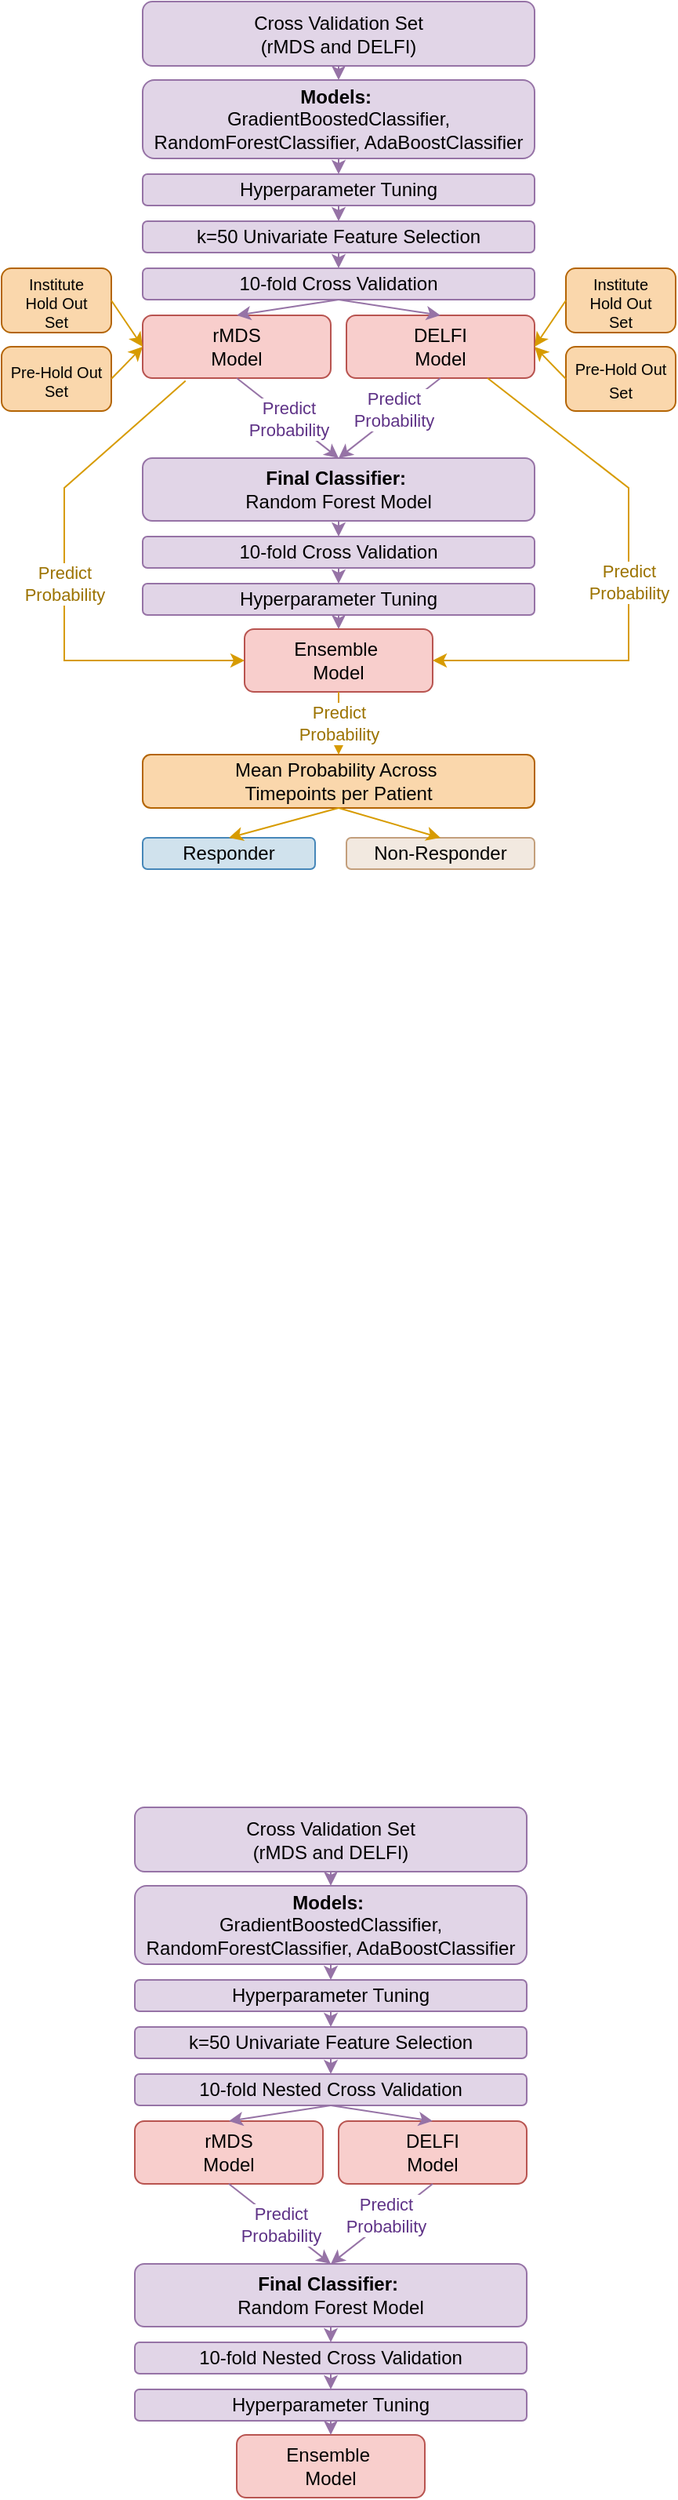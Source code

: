<mxfile version="26.2.13">
  <diagram name="Page-1" id="-q89EJRB-zZkfKFPTA8b">
    <mxGraphModel dx="2068" dy="1192" grid="0" gridSize="10" guides="1" tooltips="1" connect="1" arrows="1" fold="1" page="1" pageScale="1" pageWidth="850" pageHeight="1100" math="0" shadow="0">
      <root>
        <mxCell id="0" />
        <mxCell id="1" parent="0" />
        <mxCell id="u-hOhd4zWrTqsM9MsUmE-5" value="" style="endArrow=classic;html=1;rounded=0;exitX=0.5;exitY=1;exitDx=0;exitDy=0;entryX=0.5;entryY=0;entryDx=0;entryDy=0;fillColor=#e1d5e7;strokeColor=#9673a6;" parent="1" source="saoKBA29gPFnScVLsJrS-1" target="u-hOhd4zWrTqsM9MsUmE-7" edge="1">
          <mxGeometry width="50" height="50" relative="1" as="geometry">
            <mxPoint x="347" y="57" as="sourcePoint" />
            <mxPoint x="422" y="58" as="targetPoint" />
          </mxGeometry>
        </mxCell>
        <mxCell id="u-hOhd4zWrTqsM9MsUmE-7" value="&lt;b&gt;Models:&amp;nbsp;&lt;/b&gt;&lt;div&gt;GradientBoostedClassifier, RandomForestClassifier, AdaBoostClassifier&lt;/div&gt;" style="rounded=1;whiteSpace=wrap;html=1;fillColor=#e1d5e7;strokeColor=#9673a6;" parent="1" vertex="1">
          <mxGeometry x="292" y="68" width="250" height="50" as="geometry" />
        </mxCell>
        <mxCell id="u-hOhd4zWrTqsM9MsUmE-9" value="Hyperparameter Tuning" style="rounded=1;whiteSpace=wrap;html=1;fillColor=#e1d5e7;strokeColor=#9673a6;" parent="1" vertex="1">
          <mxGeometry x="292" y="128" width="250" height="20" as="geometry" />
        </mxCell>
        <mxCell id="u-hOhd4zWrTqsM9MsUmE-10" value="k=50 Univariate Feature Selection" style="rounded=1;whiteSpace=wrap;html=1;fillColor=#e1d5e7;strokeColor=#9673a6;" parent="1" vertex="1">
          <mxGeometry x="292" y="158" width="250" height="20" as="geometry" />
        </mxCell>
        <mxCell id="u-hOhd4zWrTqsM9MsUmE-11" value="10-fold Cross Validation" style="rounded=1;whiteSpace=wrap;html=1;fillColor=#e1d5e7;strokeColor=#9673a6;" parent="1" vertex="1">
          <mxGeometry x="292" y="188" width="250" height="20" as="geometry" />
        </mxCell>
        <mxCell id="u-hOhd4zWrTqsM9MsUmE-15" value="DELFI&lt;div&gt;Model&lt;/div&gt;" style="rounded=1;whiteSpace=wrap;html=1;fillColor=#f8cecc;strokeColor=#b85450;" parent="1" vertex="1">
          <mxGeometry x="422" y="218" width="120" height="40" as="geometry" />
        </mxCell>
        <mxCell id="u-hOhd4zWrTqsM9MsUmE-16" value="rMDS&lt;div&gt;Model&lt;/div&gt;" style="rounded=1;whiteSpace=wrap;html=1;fillColor=#f8cecc;strokeColor=#b85450;" parent="1" vertex="1">
          <mxGeometry x="292" y="218" width="120" height="40" as="geometry" />
        </mxCell>
        <mxCell id="u-hOhd4zWrTqsM9MsUmE-17" value="" style="endArrow=classic;html=1;rounded=0;exitX=0.5;exitY=1;exitDx=0;exitDy=0;entryX=0.5;entryY=0;entryDx=0;entryDy=0;fillColor=#e1d5e7;strokeColor=#9673a6;" parent="1" source="u-hOhd4zWrTqsM9MsUmE-11" target="u-hOhd4zWrTqsM9MsUmE-16" edge="1">
          <mxGeometry width="50" height="50" relative="1" as="geometry">
            <mxPoint x="357" y="68" as="sourcePoint" />
            <mxPoint x="427" y="88" as="targetPoint" />
          </mxGeometry>
        </mxCell>
        <mxCell id="u-hOhd4zWrTqsM9MsUmE-18" value="" style="endArrow=classic;html=1;rounded=0;exitX=0.5;exitY=1;exitDx=0;exitDy=0;entryX=0.5;entryY=0;entryDx=0;entryDy=0;fillColor=#e1d5e7;strokeColor=#9673a6;" parent="1" source="u-hOhd4zWrTqsM9MsUmE-11" target="u-hOhd4zWrTqsM9MsUmE-15" edge="1">
          <mxGeometry width="50" height="50" relative="1" as="geometry">
            <mxPoint x="427" y="218" as="sourcePoint" />
            <mxPoint x="362" y="228" as="targetPoint" />
          </mxGeometry>
        </mxCell>
        <mxCell id="u-hOhd4zWrTqsM9MsUmE-19" value="&lt;b&gt;Final Classifier:&lt;/b&gt;&amp;nbsp;&lt;div&gt;Random Forest Model&lt;/div&gt;" style="rounded=1;whiteSpace=wrap;html=1;fillColor=#e1d5e7;strokeColor=#9673a6;" parent="1" vertex="1">
          <mxGeometry x="292" y="309" width="250" height="40" as="geometry" />
        </mxCell>
        <mxCell id="u-hOhd4zWrTqsM9MsUmE-20" value="Hyperparameter Tuning" style="rounded=1;whiteSpace=wrap;html=1;fillColor=#e1d5e7;strokeColor=#9673a6;" parent="1" vertex="1">
          <mxGeometry x="292" y="389" width="250" height="20" as="geometry" />
        </mxCell>
        <mxCell id="u-hOhd4zWrTqsM9MsUmE-21" value="10-fold Cross Validation" style="rounded=1;whiteSpace=wrap;html=1;fillColor=#e1d5e7;strokeColor=#9673a6;" parent="1" vertex="1">
          <mxGeometry x="292" y="359" width="250" height="20" as="geometry" />
        </mxCell>
        <mxCell id="u-hOhd4zWrTqsM9MsUmE-22" value="" style="endArrow=classic;html=1;rounded=0;exitX=0.5;exitY=1;exitDx=0;exitDy=0;entryX=0.5;entryY=0;entryDx=0;entryDy=0;fillColor=#e1d5e7;strokeColor=#9673a6;" parent="1" source="u-hOhd4zWrTqsM9MsUmE-7" target="u-hOhd4zWrTqsM9MsUmE-9" edge="1">
          <mxGeometry width="50" height="50" relative="1" as="geometry">
            <mxPoint x="357" y="68" as="sourcePoint" />
            <mxPoint x="427" y="88" as="targetPoint" />
          </mxGeometry>
        </mxCell>
        <mxCell id="u-hOhd4zWrTqsM9MsUmE-23" value="" style="endArrow=classic;html=1;rounded=0;exitX=0.5;exitY=1;exitDx=0;exitDy=0;entryX=0.5;entryY=0;entryDx=0;entryDy=0;fillColor=#e1d5e7;strokeColor=#9673a6;" parent="1" source="u-hOhd4zWrTqsM9MsUmE-9" target="u-hOhd4zWrTqsM9MsUmE-10" edge="1">
          <mxGeometry width="50" height="50" relative="1" as="geometry">
            <mxPoint x="357" y="68" as="sourcePoint" />
            <mxPoint x="427" y="88" as="targetPoint" />
          </mxGeometry>
        </mxCell>
        <mxCell id="u-hOhd4zWrTqsM9MsUmE-24" value="" style="endArrow=classic;html=1;rounded=0;exitX=0.5;exitY=1;exitDx=0;exitDy=0;entryX=0.5;entryY=0;entryDx=0;entryDy=0;fillColor=#e1d5e7;strokeColor=#9673a6;" parent="1" source="u-hOhd4zWrTqsM9MsUmE-10" target="u-hOhd4zWrTqsM9MsUmE-11" edge="1">
          <mxGeometry width="50" height="50" relative="1" as="geometry">
            <mxPoint x="427" y="158" as="sourcePoint" />
            <mxPoint x="427" y="168" as="targetPoint" />
          </mxGeometry>
        </mxCell>
        <mxCell id="u-hOhd4zWrTqsM9MsUmE-25" value="&lt;span style=&quot;color: rgb(95, 51, 135);&quot;&gt;Predict&lt;/span&gt;&lt;div&gt;&lt;span style=&quot;color: rgb(95, 51, 135);&quot;&gt;Probability&lt;/span&gt;&lt;/div&gt;" style="endArrow=classic;html=1;rounded=0;exitX=0.5;exitY=1;exitDx=0;exitDy=0;entryX=0.5;entryY=0;entryDx=0;entryDy=0;fillColor=#e1d5e7;strokeColor=#9673a6;" parent="1" source="u-hOhd4zWrTqsM9MsUmE-16" target="u-hOhd4zWrTqsM9MsUmE-19" edge="1">
          <mxGeometry width="50" height="50" relative="1" as="geometry">
            <mxPoint x="357" y="68" as="sourcePoint" />
            <mxPoint x="427" y="88" as="targetPoint" />
          </mxGeometry>
        </mxCell>
        <mxCell id="u-hOhd4zWrTqsM9MsUmE-26" value="&lt;span style=&quot;color: rgb(95, 51, 135);&quot;&gt;Predict&lt;/span&gt;&lt;div&gt;&lt;span style=&quot;color: rgb(95, 51, 135);&quot;&gt;Probability&lt;/span&gt;&lt;/div&gt;" style="endArrow=classic;html=1;rounded=0;exitX=0.5;exitY=1;exitDx=0;exitDy=0;entryX=0.5;entryY=0;entryDx=0;entryDy=0;fillColor=#e1d5e7;strokeColor=#9673a6;" parent="1" source="u-hOhd4zWrTqsM9MsUmE-15" target="u-hOhd4zWrTqsM9MsUmE-19" edge="1">
          <mxGeometry x="-0.13" y="-3" width="50" height="50" relative="1" as="geometry">
            <mxPoint x="357" y="68" as="sourcePoint" />
            <mxPoint x="427" y="88" as="targetPoint" />
            <mxPoint as="offset" />
          </mxGeometry>
        </mxCell>
        <mxCell id="u-hOhd4zWrTqsM9MsUmE-27" value="" style="endArrow=classic;html=1;rounded=0;exitX=0.5;exitY=1;exitDx=0;exitDy=0;entryX=0.5;entryY=0;entryDx=0;entryDy=0;fillColor=#e1d5e7;strokeColor=#9673a6;" parent="1" source="u-hOhd4zWrTqsM9MsUmE-19" target="u-hOhd4zWrTqsM9MsUmE-21" edge="1">
          <mxGeometry width="50" height="50" relative="1" as="geometry">
            <mxPoint x="357" y="109" as="sourcePoint" />
            <mxPoint x="427" y="129" as="targetPoint" />
          </mxGeometry>
        </mxCell>
        <mxCell id="u-hOhd4zWrTqsM9MsUmE-28" value="" style="endArrow=classic;html=1;rounded=0;exitX=0.5;exitY=1;exitDx=0;exitDy=0;entryX=0.5;entryY=0;entryDx=0;entryDy=0;fillColor=#e1d5e7;strokeColor=#9673a6;" parent="1" source="u-hOhd4zWrTqsM9MsUmE-21" target="u-hOhd4zWrTqsM9MsUmE-20" edge="1">
          <mxGeometry width="50" height="50" relative="1" as="geometry">
            <mxPoint x="357" y="109" as="sourcePoint" />
            <mxPoint x="427" y="129" as="targetPoint" />
          </mxGeometry>
        </mxCell>
        <mxCell id="u-hOhd4zWrTqsM9MsUmE-29" value="&lt;span style=&quot;text-align: start; caret-color: rgb(0, 0, 0); color: rgb(0, 0, 0);&quot; data-end=&quot;1552&quot; data-start=&quot;1502&quot;&gt;Mean Probability Across&amp;nbsp;&lt;/span&gt;&lt;div&gt;&lt;span style=&quot;text-align: start; caret-color: rgb(0, 0, 0); color: rgb(0, 0, 0);&quot; data-end=&quot;1552&quot; data-start=&quot;1502&quot;&gt;Timepoints per Patient&lt;/span&gt;&lt;br&gt;&lt;/div&gt;" style="rounded=1;whiteSpace=wrap;html=1;fillColor=#fad7ac;strokeColor=#b46504;" parent="1" vertex="1">
          <mxGeometry x="292" y="498" width="250" height="34" as="geometry" />
        </mxCell>
        <mxCell id="u-hOhd4zWrTqsM9MsUmE-32" value="Responder" style="rounded=1;whiteSpace=wrap;html=1;fillColor=#D0E2ED;strokeColor=#4687B9;" parent="1" vertex="1">
          <mxGeometry x="292" y="551" width="110" height="20" as="geometry" />
        </mxCell>
        <mxCell id="u-hOhd4zWrTqsM9MsUmE-33" value="Non-Responder" style="rounded=1;whiteSpace=wrap;html=1;fillColor=#F2E9E0;strokeColor=#C39F7C;" parent="1" vertex="1">
          <mxGeometry x="422" y="551" width="120" height="20" as="geometry" />
        </mxCell>
        <mxCell id="u-hOhd4zWrTqsM9MsUmE-34" value="" style="endArrow=classic;html=1;rounded=0;exitX=0.5;exitY=1;exitDx=0;exitDy=0;entryX=0.5;entryY=0;entryDx=0;entryDy=0;fillColor=#ffe6cc;strokeColor=#d79b00;" parent="1" source="u-hOhd4zWrTqsM9MsUmE-29" target="u-hOhd4zWrTqsM9MsUmE-32" edge="1">
          <mxGeometry width="50" height="50" relative="1" as="geometry">
            <mxPoint x="367" y="108" as="sourcePoint" />
            <mxPoint x="437" y="128" as="targetPoint" />
          </mxGeometry>
        </mxCell>
        <mxCell id="u-hOhd4zWrTqsM9MsUmE-35" value="" style="endArrow=classic;html=1;rounded=0;exitX=0.5;exitY=1;exitDx=0;exitDy=0;entryX=0.5;entryY=0;entryDx=0;entryDy=0;fillColor=#ffe6cc;strokeColor=#d79b00;" parent="1" source="u-hOhd4zWrTqsM9MsUmE-29" target="u-hOhd4zWrTqsM9MsUmE-33" edge="1">
          <mxGeometry width="50" height="50" relative="1" as="geometry">
            <mxPoint x="502" y="108" as="sourcePoint" />
            <mxPoint x="437" y="128" as="targetPoint" />
          </mxGeometry>
        </mxCell>
        <mxCell id="saoKBA29gPFnScVLsJrS-1" value="Cross Validation Set&lt;div&gt;(rMDS and DELFI)&lt;/div&gt;" style="rounded=1;whiteSpace=wrap;html=1;fillColor=#e1d5e7;strokeColor=#9673a6;" parent="1" vertex="1">
          <mxGeometry x="292" y="18" width="250" height="41" as="geometry" />
        </mxCell>
        <mxCell id="saoKBA29gPFnScVLsJrS-2" value="&lt;div style=&quot;line-height: 100%;&quot;&gt;&lt;font style=&quot;font-size: 10px; line-height: 100%;&quot;&gt;Institute&lt;/font&gt;&lt;div&gt;&lt;font style=&quot;font-size: 10px; line-height: 100%;&quot;&gt;Hold Out&lt;/font&gt;&lt;/div&gt;&lt;div&gt;&lt;font style=&quot;font-size: 10px; line-height: 100%;&quot;&gt;Set&lt;/font&gt;&lt;/div&gt;&lt;/div&gt;" style="rounded=1;whiteSpace=wrap;html=1;fillColor=#fad7ac;strokeColor=#b46504;" parent="1" vertex="1">
          <mxGeometry x="202" y="188" width="70" height="41" as="geometry" />
        </mxCell>
        <mxCell id="saoKBA29gPFnScVLsJrS-4" value="&lt;div style=&quot;line-height: 100%;&quot;&gt;&lt;font style=&quot;font-size: 10px; line-height: 100%;&quot;&gt;Pre-Hold Out&lt;/font&gt;&lt;div&gt;&lt;font style=&quot;font-size: 10px; line-height: 100%;&quot;&gt;Set&lt;/font&gt;&lt;/div&gt;&lt;/div&gt;" style="rounded=1;whiteSpace=wrap;html=1;fillColor=#fad7ac;strokeColor=#b46504;" parent="1" vertex="1">
          <mxGeometry x="202" y="238" width="70" height="41" as="geometry" />
        </mxCell>
        <mxCell id="MjESXEBcNiNaPKSN0CXR-1" value="&lt;div style=&quot;line-height: 100%;&quot;&gt;&lt;font style=&quot;font-size: 10px; line-height: 100%;&quot;&gt;Institute&lt;/font&gt;&lt;div&gt;&lt;font style=&quot;font-size: 10px; line-height: 100%;&quot;&gt;Hold Out&lt;/font&gt;&lt;/div&gt;&lt;div&gt;&lt;font style=&quot;font-size: 10px; line-height: 100%;&quot;&gt;Set&lt;/font&gt;&lt;/div&gt;&lt;/div&gt;" style="rounded=1;whiteSpace=wrap;html=1;fillColor=#fad7ac;strokeColor=#b46504;" parent="1" vertex="1">
          <mxGeometry x="562" y="188" width="70" height="41" as="geometry" />
        </mxCell>
        <mxCell id="MjESXEBcNiNaPKSN0CXR-2" value="&lt;font style=&quot;font-size: 10px; line-height: 100%;&quot;&gt;Pre-Hold Out&lt;/font&gt;&lt;div&gt;&lt;font style=&quot;font-size: 10px; line-height: 100%;&quot;&gt;Set&lt;/font&gt;&lt;/div&gt;" style="rounded=1;whiteSpace=wrap;html=1;fillColor=#fad7ac;strokeColor=#b46504;" parent="1" vertex="1">
          <mxGeometry x="562" y="238" width="70" height="41" as="geometry" />
        </mxCell>
        <mxCell id="MjESXEBcNiNaPKSN0CXR-3" value="" style="endArrow=classic;html=1;rounded=0;exitX=1;exitY=0.5;exitDx=0;exitDy=0;entryX=0;entryY=0.5;entryDx=0;entryDy=0;fillColor=#ffe6cc;strokeColor=#d79b00;" parent="1" source="saoKBA29gPFnScVLsJrS-2" target="u-hOhd4zWrTqsM9MsUmE-16" edge="1">
          <mxGeometry width="50" height="50" relative="1" as="geometry">
            <mxPoint x="297" y="339" as="sourcePoint" />
            <mxPoint x="232" y="349" as="targetPoint" />
          </mxGeometry>
        </mxCell>
        <mxCell id="MjESXEBcNiNaPKSN0CXR-4" value="" style="endArrow=classic;html=1;rounded=0;exitX=1;exitY=0.5;exitDx=0;exitDy=0;entryX=0;entryY=0.5;entryDx=0;entryDy=0;fillColor=#ffe6cc;strokeColor=#d79b00;" parent="1" source="saoKBA29gPFnScVLsJrS-4" target="u-hOhd4zWrTqsM9MsUmE-16" edge="1">
          <mxGeometry width="50" height="50" relative="1" as="geometry">
            <mxPoint x="282" y="219" as="sourcePoint" />
            <mxPoint x="302" y="248" as="targetPoint" />
          </mxGeometry>
        </mxCell>
        <mxCell id="MjESXEBcNiNaPKSN0CXR-5" value="" style="endArrow=classic;html=1;rounded=0;exitX=0;exitY=0.5;exitDx=0;exitDy=0;entryX=1;entryY=0.5;entryDx=0;entryDy=0;fillColor=#ffe6cc;strokeColor=#d79b00;" parent="1" source="MjESXEBcNiNaPKSN0CXR-1" target="u-hOhd4zWrTqsM9MsUmE-15" edge="1">
          <mxGeometry width="50" height="50" relative="1" as="geometry">
            <mxPoint x="282" y="269" as="sourcePoint" />
            <mxPoint x="302" y="248" as="targetPoint" />
          </mxGeometry>
        </mxCell>
        <mxCell id="MjESXEBcNiNaPKSN0CXR-6" value="" style="endArrow=classic;html=1;rounded=0;exitX=0;exitY=0.5;exitDx=0;exitDy=0;fillColor=#ffe6cc;strokeColor=#d79b00;" parent="1" source="MjESXEBcNiNaPKSN0CXR-2" edge="1">
          <mxGeometry width="50" height="50" relative="1" as="geometry">
            <mxPoint x="575" y="217" as="sourcePoint" />
            <mxPoint x="542" y="238" as="targetPoint" />
          </mxGeometry>
        </mxCell>
        <mxCell id="MjESXEBcNiNaPKSN0CXR-7" value="&lt;span style=&quot;color: rgb(156, 115, 0);&quot;&gt;Predict&lt;/span&gt;&lt;div&gt;&lt;span style=&quot;color: rgb(156, 115, 0);&quot;&gt;Probability&lt;/span&gt;&lt;/div&gt;" style="endArrow=classic;html=1;rounded=0;exitX=0.228;exitY=1.045;exitDx=0;exitDy=0;fillColor=#ffe6cc;strokeColor=#d79b00;entryX=0;entryY=0.5;entryDx=0;entryDy=0;exitPerimeter=0;" parent="1" source="u-hOhd4zWrTqsM9MsUmE-16" target="MjESXEBcNiNaPKSN0CXR-8" edge="1">
          <mxGeometry width="50" height="50" relative="1" as="geometry">
            <mxPoint x="292" y="328" as="sourcePoint" />
            <mxPoint x="292" y="466.778" as="targetPoint" />
            <Array as="points">
              <mxPoint x="242" y="328" />
              <mxPoint x="242" y="438" />
            </Array>
          </mxGeometry>
        </mxCell>
        <mxCell id="MjESXEBcNiNaPKSN0CXR-8" value="Ensemble&amp;nbsp;&lt;div&gt;Model&lt;/div&gt;" style="rounded=1;whiteSpace=wrap;html=1;fillColor=#f8cecc;strokeColor=#b85450;" parent="1" vertex="1">
          <mxGeometry x="357" y="418" width="120" height="40" as="geometry" />
        </mxCell>
        <mxCell id="MjESXEBcNiNaPKSN0CXR-12" value="&lt;span style=&quot;color: rgb(156, 115, 0);&quot;&gt;Predict&lt;/span&gt;&lt;div&gt;&lt;span style=&quot;color: rgb(156, 115, 0);&quot;&gt;Probability&lt;/span&gt;&lt;/div&gt;" style="endArrow=classic;html=1;rounded=0;exitX=0.75;exitY=1;exitDx=0;exitDy=0;fillColor=#ffe6cc;strokeColor=#d79b00;entryX=1;entryY=0.5;entryDx=0;entryDy=0;" parent="1" source="u-hOhd4zWrTqsM9MsUmE-15" target="MjESXEBcNiNaPKSN0CXR-8" edge="1">
          <mxGeometry width="50" height="50" relative="1" as="geometry">
            <mxPoint x="329" y="270" as="sourcePoint" />
            <mxPoint x="367" y="448" as="targetPoint" />
            <Array as="points">
              <mxPoint x="602" y="328" />
              <mxPoint x="602" y="438" />
            </Array>
          </mxGeometry>
        </mxCell>
        <mxCell id="MjESXEBcNiNaPKSN0CXR-14" value="" style="endArrow=classic;html=1;rounded=0;exitX=0.5;exitY=1;exitDx=0;exitDy=0;fillColor=#e1d5e7;strokeColor=#9673a6;" parent="1" source="u-hOhd4zWrTqsM9MsUmE-20" target="MjESXEBcNiNaPKSN0CXR-8" edge="1">
          <mxGeometry width="50" height="50" relative="1" as="geometry">
            <mxPoint x="427" y="188" as="sourcePoint" />
            <mxPoint x="427" y="198" as="targetPoint" />
          </mxGeometry>
        </mxCell>
        <mxCell id="MjESXEBcNiNaPKSN0CXR-15" value="&lt;span style=&quot;color: rgb(156, 115, 0);&quot;&gt;Predict&lt;/span&gt;&lt;div&gt;&lt;span style=&quot;color: rgb(156, 115, 0);&quot;&gt;Probability&lt;/span&gt;&lt;/div&gt;" style="endArrow=classic;html=1;rounded=0;exitX=0.5;exitY=1;exitDx=0;exitDy=0;entryX=0.5;entryY=0;entryDx=0;entryDy=0;fillColor=#ffe6cc;strokeColor=#d79b00;" parent="1" source="MjESXEBcNiNaPKSN0CXR-8" target="u-hOhd4zWrTqsM9MsUmE-29" edge="1">
          <mxGeometry width="50" height="50" relative="1" as="geometry">
            <mxPoint x="362" y="268" as="sourcePoint" />
            <mxPoint x="427" y="319" as="targetPoint" />
          </mxGeometry>
        </mxCell>
        <mxCell id="90awQQxGtELLUz0dgHXJ-1" value="" style="endArrow=classic;html=1;rounded=0;exitX=0.5;exitY=1;exitDx=0;exitDy=0;entryX=0.5;entryY=0;entryDx=0;entryDy=0;fillColor=#e1d5e7;strokeColor=#9673a6;" edge="1" parent="1" source="90awQQxGtELLUz0dgHXJ-25" target="90awQQxGtELLUz0dgHXJ-2">
          <mxGeometry width="50" height="50" relative="1" as="geometry">
            <mxPoint x="342" y="1208" as="sourcePoint" />
            <mxPoint x="417" y="1209" as="targetPoint" />
          </mxGeometry>
        </mxCell>
        <mxCell id="90awQQxGtELLUz0dgHXJ-2" value="&lt;b&gt;Models:&amp;nbsp;&lt;/b&gt;&lt;div&gt;GradientBoostedClassifier, RandomForestClassifier, AdaBoostClassifier&lt;/div&gt;" style="rounded=1;whiteSpace=wrap;html=1;fillColor=#e1d5e7;strokeColor=#9673a6;" vertex="1" parent="1">
          <mxGeometry x="287" y="1219" width="250" height="50" as="geometry" />
        </mxCell>
        <mxCell id="90awQQxGtELLUz0dgHXJ-3" value="Hyperparameter Tuning" style="rounded=1;whiteSpace=wrap;html=1;fillColor=#e1d5e7;strokeColor=#9673a6;" vertex="1" parent="1">
          <mxGeometry x="287" y="1279" width="250" height="20" as="geometry" />
        </mxCell>
        <mxCell id="90awQQxGtELLUz0dgHXJ-4" value="k=50 Univariate Feature Selection" style="rounded=1;whiteSpace=wrap;html=1;fillColor=#e1d5e7;strokeColor=#9673a6;" vertex="1" parent="1">
          <mxGeometry x="287" y="1309" width="250" height="20" as="geometry" />
        </mxCell>
        <mxCell id="90awQQxGtELLUz0dgHXJ-5" value="10-fold Nested Cross Validation" style="rounded=1;whiteSpace=wrap;html=1;fillColor=#e1d5e7;strokeColor=#9673a6;" vertex="1" parent="1">
          <mxGeometry x="287" y="1339" width="250" height="20" as="geometry" />
        </mxCell>
        <mxCell id="90awQQxGtELLUz0dgHXJ-6" value="DELFI&lt;div&gt;Model&lt;/div&gt;" style="rounded=1;whiteSpace=wrap;html=1;fillColor=#f8cecc;strokeColor=#b85450;" vertex="1" parent="1">
          <mxGeometry x="417" y="1369" width="120" height="40" as="geometry" />
        </mxCell>
        <mxCell id="90awQQxGtELLUz0dgHXJ-7" value="rMDS&lt;div&gt;Model&lt;/div&gt;" style="rounded=1;whiteSpace=wrap;html=1;fillColor=#f8cecc;strokeColor=#b85450;" vertex="1" parent="1">
          <mxGeometry x="287" y="1369" width="120" height="40" as="geometry" />
        </mxCell>
        <mxCell id="90awQQxGtELLUz0dgHXJ-8" value="" style="endArrow=classic;html=1;rounded=0;exitX=0.5;exitY=1;exitDx=0;exitDy=0;entryX=0.5;entryY=0;entryDx=0;entryDy=0;fillColor=#e1d5e7;strokeColor=#9673a6;" edge="1" parent="1" source="90awQQxGtELLUz0dgHXJ-5" target="90awQQxGtELLUz0dgHXJ-7">
          <mxGeometry width="50" height="50" relative="1" as="geometry">
            <mxPoint x="352" y="1219" as="sourcePoint" />
            <mxPoint x="422" y="1239" as="targetPoint" />
          </mxGeometry>
        </mxCell>
        <mxCell id="90awQQxGtELLUz0dgHXJ-9" value="" style="endArrow=classic;html=1;rounded=0;exitX=0.5;exitY=1;exitDx=0;exitDy=0;entryX=0.5;entryY=0;entryDx=0;entryDy=0;fillColor=#e1d5e7;strokeColor=#9673a6;" edge="1" parent="1" source="90awQQxGtELLUz0dgHXJ-5" target="90awQQxGtELLUz0dgHXJ-6">
          <mxGeometry width="50" height="50" relative="1" as="geometry">
            <mxPoint x="422" y="1369" as="sourcePoint" />
            <mxPoint x="357" y="1379" as="targetPoint" />
          </mxGeometry>
        </mxCell>
        <mxCell id="90awQQxGtELLUz0dgHXJ-10" value="&lt;b&gt;Final Classifier:&lt;/b&gt;&amp;nbsp;&lt;div&gt;Random Forest Model&lt;/div&gt;" style="rounded=1;whiteSpace=wrap;html=1;fillColor=#e1d5e7;strokeColor=#9673a6;" vertex="1" parent="1">
          <mxGeometry x="287" y="1460" width="250" height="40" as="geometry" />
        </mxCell>
        <mxCell id="90awQQxGtELLUz0dgHXJ-11" value="Hyperparameter Tuning" style="rounded=1;whiteSpace=wrap;html=1;fillColor=#e1d5e7;strokeColor=#9673a6;" vertex="1" parent="1">
          <mxGeometry x="287" y="1540" width="250" height="20" as="geometry" />
        </mxCell>
        <mxCell id="90awQQxGtELLUz0dgHXJ-12" value="10-fold Nested Cross Validation" style="rounded=1;whiteSpace=wrap;html=1;fillColor=#e1d5e7;strokeColor=#9673a6;" vertex="1" parent="1">
          <mxGeometry x="287" y="1510" width="250" height="20" as="geometry" />
        </mxCell>
        <mxCell id="90awQQxGtELLUz0dgHXJ-13" value="" style="endArrow=classic;html=1;rounded=0;exitX=0.5;exitY=1;exitDx=0;exitDy=0;entryX=0.5;entryY=0;entryDx=0;entryDy=0;fillColor=#e1d5e7;strokeColor=#9673a6;" edge="1" parent="1" source="90awQQxGtELLUz0dgHXJ-2" target="90awQQxGtELLUz0dgHXJ-3">
          <mxGeometry width="50" height="50" relative="1" as="geometry">
            <mxPoint x="352" y="1219" as="sourcePoint" />
            <mxPoint x="422" y="1239" as="targetPoint" />
          </mxGeometry>
        </mxCell>
        <mxCell id="90awQQxGtELLUz0dgHXJ-14" value="" style="endArrow=classic;html=1;rounded=0;exitX=0.5;exitY=1;exitDx=0;exitDy=0;entryX=0.5;entryY=0;entryDx=0;entryDy=0;fillColor=#e1d5e7;strokeColor=#9673a6;" edge="1" parent="1" source="90awQQxGtELLUz0dgHXJ-3" target="90awQQxGtELLUz0dgHXJ-4">
          <mxGeometry width="50" height="50" relative="1" as="geometry">
            <mxPoint x="352" y="1219" as="sourcePoint" />
            <mxPoint x="422" y="1239" as="targetPoint" />
          </mxGeometry>
        </mxCell>
        <mxCell id="90awQQxGtELLUz0dgHXJ-15" value="" style="endArrow=classic;html=1;rounded=0;exitX=0.5;exitY=1;exitDx=0;exitDy=0;entryX=0.5;entryY=0;entryDx=0;entryDy=0;fillColor=#e1d5e7;strokeColor=#9673a6;" edge="1" parent="1" source="90awQQxGtELLUz0dgHXJ-4" target="90awQQxGtELLUz0dgHXJ-5">
          <mxGeometry width="50" height="50" relative="1" as="geometry">
            <mxPoint x="422" y="1309" as="sourcePoint" />
            <mxPoint x="422" y="1319" as="targetPoint" />
          </mxGeometry>
        </mxCell>
        <mxCell id="90awQQxGtELLUz0dgHXJ-16" value="&lt;span style=&quot;color: rgb(95, 51, 135);&quot;&gt;Predict&lt;/span&gt;&lt;div&gt;&lt;span style=&quot;color: rgb(95, 51, 135);&quot;&gt;Probability&lt;/span&gt;&lt;/div&gt;" style="endArrow=classic;html=1;rounded=0;exitX=0.5;exitY=1;exitDx=0;exitDy=0;entryX=0.5;entryY=0;entryDx=0;entryDy=0;fillColor=#e1d5e7;strokeColor=#9673a6;" edge="1" parent="1" source="90awQQxGtELLUz0dgHXJ-7" target="90awQQxGtELLUz0dgHXJ-10">
          <mxGeometry width="50" height="50" relative="1" as="geometry">
            <mxPoint x="352" y="1219" as="sourcePoint" />
            <mxPoint x="422" y="1239" as="targetPoint" />
          </mxGeometry>
        </mxCell>
        <mxCell id="90awQQxGtELLUz0dgHXJ-17" value="&lt;span style=&quot;color: rgb(95, 51, 135);&quot;&gt;Predict&lt;/span&gt;&lt;div&gt;&lt;span style=&quot;color: rgb(95, 51, 135);&quot;&gt;Probability&lt;/span&gt;&lt;/div&gt;" style="endArrow=classic;html=1;rounded=0;exitX=0.5;exitY=1;exitDx=0;exitDy=0;entryX=0.5;entryY=0;entryDx=0;entryDy=0;fillColor=#e1d5e7;strokeColor=#9673a6;" edge="1" parent="1" source="90awQQxGtELLUz0dgHXJ-6" target="90awQQxGtELLUz0dgHXJ-10">
          <mxGeometry x="-0.13" y="-3" width="50" height="50" relative="1" as="geometry">
            <mxPoint x="352" y="1219" as="sourcePoint" />
            <mxPoint x="422" y="1239" as="targetPoint" />
            <mxPoint as="offset" />
          </mxGeometry>
        </mxCell>
        <mxCell id="90awQQxGtELLUz0dgHXJ-18" value="" style="endArrow=classic;html=1;rounded=0;exitX=0.5;exitY=1;exitDx=0;exitDy=0;entryX=0.5;entryY=0;entryDx=0;entryDy=0;fillColor=#e1d5e7;strokeColor=#9673a6;" edge="1" parent="1" source="90awQQxGtELLUz0dgHXJ-10" target="90awQQxGtELLUz0dgHXJ-12">
          <mxGeometry width="50" height="50" relative="1" as="geometry">
            <mxPoint x="352" y="1260" as="sourcePoint" />
            <mxPoint x="422" y="1280" as="targetPoint" />
          </mxGeometry>
        </mxCell>
        <mxCell id="90awQQxGtELLUz0dgHXJ-19" value="" style="endArrow=classic;html=1;rounded=0;exitX=0.5;exitY=1;exitDx=0;exitDy=0;entryX=0.5;entryY=0;entryDx=0;entryDy=0;fillColor=#e1d5e7;strokeColor=#9673a6;" edge="1" parent="1" source="90awQQxGtELLUz0dgHXJ-12" target="90awQQxGtELLUz0dgHXJ-11">
          <mxGeometry width="50" height="50" relative="1" as="geometry">
            <mxPoint x="352" y="1260" as="sourcePoint" />
            <mxPoint x="422" y="1280" as="targetPoint" />
          </mxGeometry>
        </mxCell>
        <mxCell id="90awQQxGtELLUz0dgHXJ-25" value="Cross Validation Set&lt;div&gt;(rMDS and DELFI)&lt;/div&gt;" style="rounded=1;whiteSpace=wrap;html=1;fillColor=#e1d5e7;strokeColor=#9673a6;" vertex="1" parent="1">
          <mxGeometry x="287" y="1169" width="250" height="41" as="geometry" />
        </mxCell>
        <mxCell id="90awQQxGtELLUz0dgHXJ-35" value="Ensemble&amp;nbsp;&lt;div&gt;Model&lt;/div&gt;" style="rounded=1;whiteSpace=wrap;html=1;fillColor=#f8cecc;strokeColor=#b85450;" vertex="1" parent="1">
          <mxGeometry x="352" y="1569" width="120" height="40" as="geometry" />
        </mxCell>
        <mxCell id="90awQQxGtELLUz0dgHXJ-37" value="" style="endArrow=classic;html=1;rounded=0;exitX=0.5;exitY=1;exitDx=0;exitDy=0;fillColor=#e1d5e7;strokeColor=#9673a6;" edge="1" parent="1" source="90awQQxGtELLUz0dgHXJ-11" target="90awQQxGtELLUz0dgHXJ-35">
          <mxGeometry width="50" height="50" relative="1" as="geometry">
            <mxPoint x="422" y="1339" as="sourcePoint" />
            <mxPoint x="422" y="1349" as="targetPoint" />
          </mxGeometry>
        </mxCell>
      </root>
    </mxGraphModel>
  </diagram>
</mxfile>
